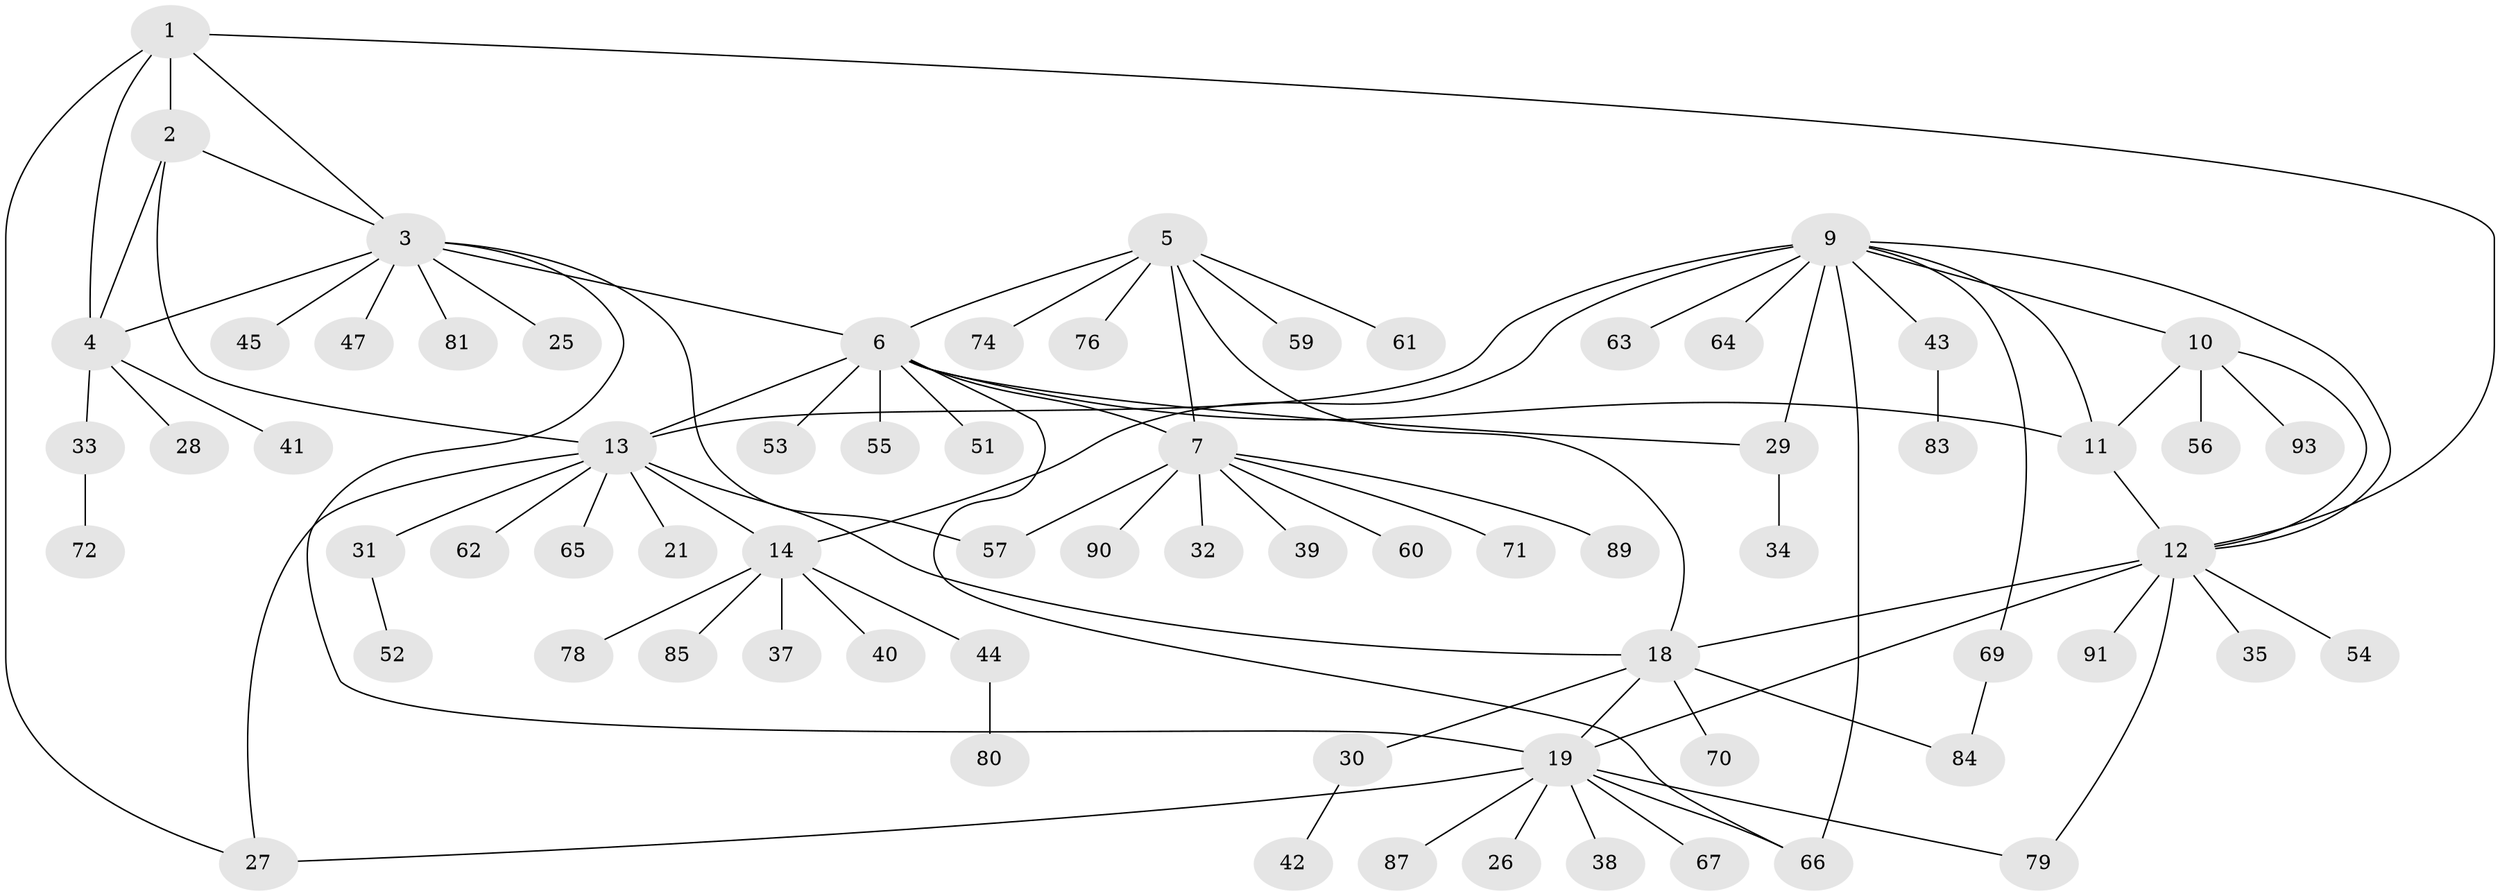 // Generated by graph-tools (version 1.1) at 2025/52/02/27/25 19:52:21]
// undirected, 71 vertices, 93 edges
graph export_dot {
graph [start="1"]
  node [color=gray90,style=filled];
  1 [super="+86"];
  2 [super="+24"];
  3 [super="+23"];
  4 [super="+82"];
  5 [super="+75"];
  6 [super="+73"];
  7 [super="+8"];
  9 [super="+16"];
  10 [super="+92"];
  11;
  12 [super="+17"];
  13 [super="+15"];
  14 [super="+22"];
  18 [super="+36"];
  19 [super="+20"];
  21;
  25;
  26;
  27 [super="+48"];
  28;
  29;
  30;
  31 [super="+77"];
  32;
  33;
  34 [super="+46"];
  35;
  37 [super="+49"];
  38;
  39;
  40;
  41;
  42;
  43;
  44 [super="+50"];
  45;
  47 [super="+58"];
  51;
  52;
  53;
  54;
  55;
  56;
  57;
  59;
  60;
  61;
  62;
  63;
  64;
  65 [super="+68"];
  66 [super="+88"];
  67;
  69;
  70;
  71;
  72;
  74;
  76;
  78;
  79;
  80;
  81;
  83;
  84;
  85;
  87;
  89;
  90;
  91;
  93;
  1 -- 2;
  1 -- 3;
  1 -- 4;
  1 -- 12;
  1 -- 27;
  2 -- 3;
  2 -- 4;
  2 -- 13;
  3 -- 4;
  3 -- 6;
  3 -- 19;
  3 -- 25;
  3 -- 45;
  3 -- 47;
  3 -- 57;
  3 -- 81;
  4 -- 28;
  4 -- 33;
  4 -- 41;
  5 -- 6;
  5 -- 7 [weight=2];
  5 -- 18;
  5 -- 59;
  5 -- 61;
  5 -- 74;
  5 -- 76;
  6 -- 7 [weight=2];
  6 -- 11;
  6 -- 13;
  6 -- 51;
  6 -- 53;
  6 -- 55;
  6 -- 29;
  6 -- 66;
  7 -- 32;
  7 -- 71;
  7 -- 39;
  7 -- 89;
  7 -- 90;
  7 -- 60;
  7 -- 57;
  9 -- 10;
  9 -- 11;
  9 -- 12;
  9 -- 29;
  9 -- 63;
  9 -- 64;
  9 -- 69;
  9 -- 66;
  9 -- 43;
  9 -- 13 [weight=2];
  9 -- 14;
  10 -- 11;
  10 -- 12;
  10 -- 56;
  10 -- 93;
  11 -- 12;
  12 -- 35;
  12 -- 79;
  12 -- 91;
  12 -- 18;
  12 -- 19 [weight=2];
  12 -- 54;
  13 -- 14 [weight=2];
  13 -- 18;
  13 -- 21;
  13 -- 27;
  13 -- 62;
  13 -- 65;
  13 -- 31;
  14 -- 40;
  14 -- 78;
  14 -- 85;
  14 -- 44;
  14 -- 37;
  18 -- 19 [weight=2];
  18 -- 30;
  18 -- 84;
  18 -- 70;
  19 -- 38;
  19 -- 67;
  19 -- 87;
  19 -- 66;
  19 -- 26;
  19 -- 27;
  19 -- 79;
  29 -- 34;
  30 -- 42;
  31 -- 52;
  33 -- 72;
  43 -- 83;
  44 -- 80;
  69 -- 84;
}
